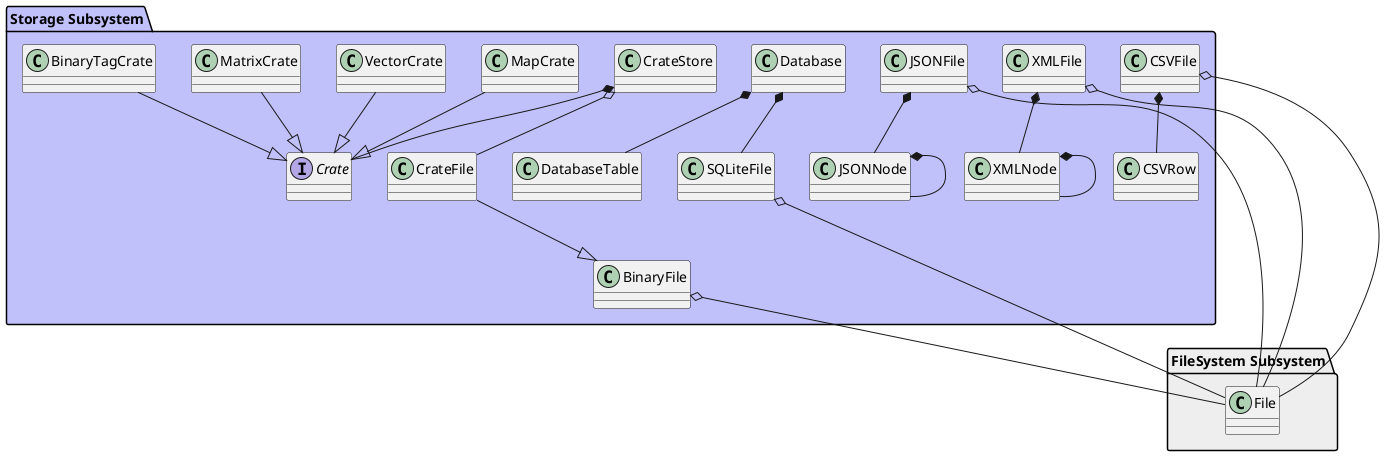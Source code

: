 @startuml

package "Storage Subsystem" #c0c0fa {

    'Level 1 API'

    class JSONFile {
    }

    class XMLFile {
    }

    class CSVFile {
    }

    class SQLiteFile {
    }

    class BinaryFile {
    }

    class CrateFile {
    }

    'Level 2 API'

    class Database {
    }

    class DatabaseTable {
    }

    class CrateStore {
    }

    interface Crate {
    }

    class JSONNode {
    }

    class XMLNode {
    }

    class CSVRow {
    }

    'Level 3 API'

    class VectorCrate {
    }

    class MatrixCrate {
    }

    class BinaryTagCrate {
    }

    class MapCrate {
    }

}

package "FileSystem Subsystem" #eeeeee {

    class File {
    }

}

JSONFile o-- File
XMLFile o-- File
CSVFile o-- File
SQLiteFile o-- File
BinaryFile o-- File
CrateFile --|> BinaryFile
Database *-- SQLiteFile
Database *-- DatabaseTable
CrateStore o-- CrateFile
CrateStore *-- Crate
VectorCrate --|> Crate
MatrixCrate --|> Crate
BinaryTagCrate --|> Crate
MapCrate --|> Crate
JSONFile *-- JSONNode
JSONNode *-- JSONNode
XMLFile *-- XMLNode
XMLNode *-- XMLNode
CSVFile *-- CSVRow

@enduml
